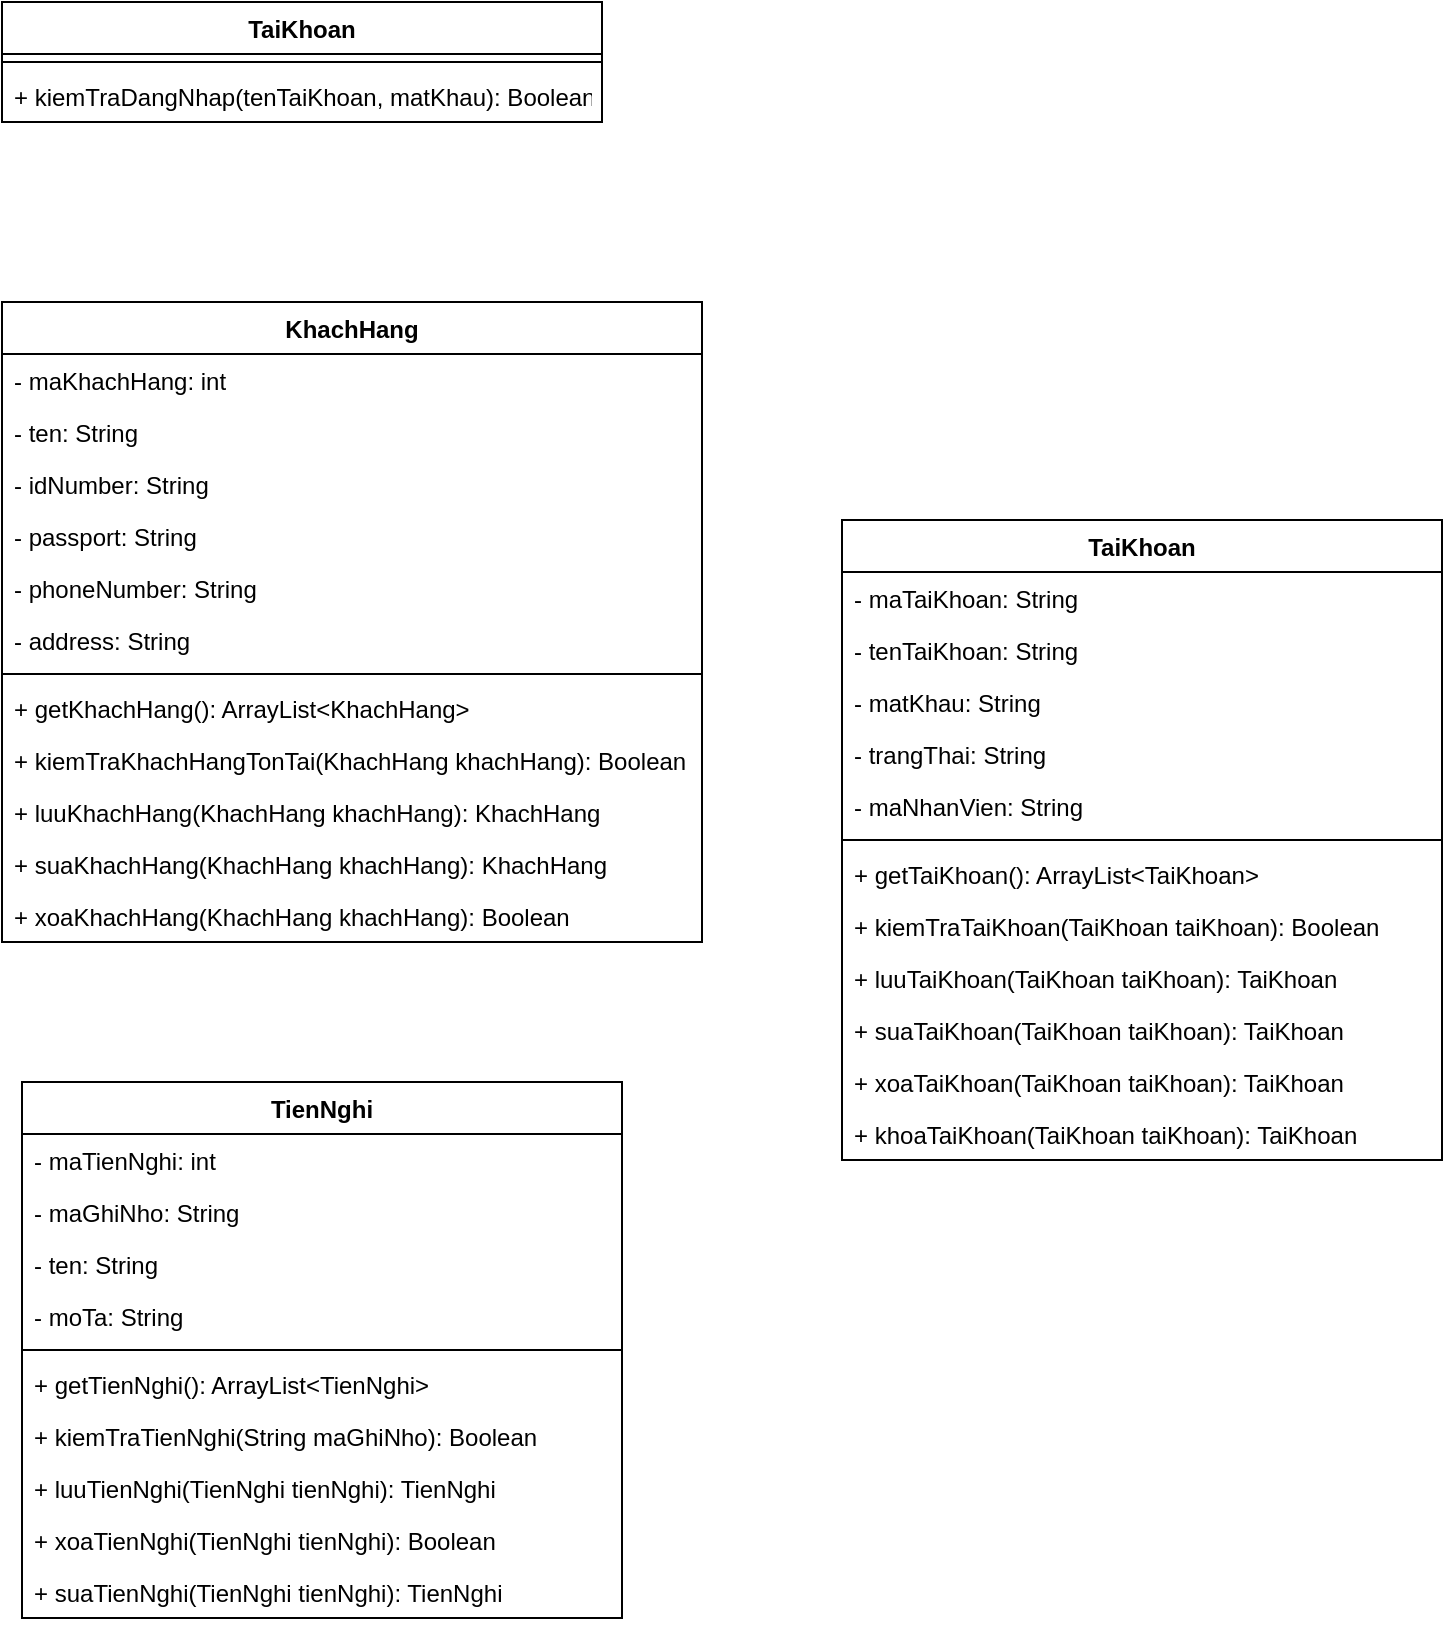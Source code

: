 <mxfile version="13.9.9" type="device"><diagram id="drBVWFOkHrqky_EfCSVb" name="Page-1"><mxGraphModel dx="926" dy="626" grid="1" gridSize="10" guides="1" tooltips="1" connect="1" arrows="1" fold="1" page="1" pageScale="1" pageWidth="850" pageHeight="1100" math="0" shadow="0"><root><mxCell id="0"/><mxCell id="1" parent="0"/><mxCell id="nTE-sDuiS-8O_n00nNks-2" value="TaiKhoan" style="swimlane;fontStyle=1;align=center;verticalAlign=top;childLayout=stackLayout;horizontal=1;startSize=26;horizontalStack=0;resizeParent=1;resizeParentMax=0;resizeLast=0;collapsible=1;marginBottom=0;" parent="1" vertex="1"><mxGeometry x="30" y="170" width="300" height="60" as="geometry"/></mxCell><mxCell id="nTE-sDuiS-8O_n00nNks-4" value="" style="line;strokeWidth=1;fillColor=none;align=left;verticalAlign=middle;spacingTop=-1;spacingLeft=3;spacingRight=3;rotatable=0;labelPosition=right;points=[];portConstraint=eastwest;" parent="nTE-sDuiS-8O_n00nNks-2" vertex="1"><mxGeometry y="26" width="300" height="8" as="geometry"/></mxCell><mxCell id="nTE-sDuiS-8O_n00nNks-5" value="+ kiemTraDangNhap(tenTaiKhoan, matKhau): Boolean" style="text;strokeColor=none;fillColor=none;align=left;verticalAlign=top;spacingLeft=4;spacingRight=4;overflow=hidden;rotatable=0;points=[[0,0.5],[1,0.5]];portConstraint=eastwest;" parent="nTE-sDuiS-8O_n00nNks-2" vertex="1"><mxGeometry y="34" width="300" height="26" as="geometry"/></mxCell><mxCell id="nTE-sDuiS-8O_n00nNks-7" value="KhachHang" style="swimlane;fontStyle=1;align=center;verticalAlign=top;childLayout=stackLayout;horizontal=1;startSize=26;horizontalStack=0;resizeParent=1;resizeParentMax=0;resizeLast=0;collapsible=1;marginBottom=0;" parent="1" vertex="1"><mxGeometry x="30" y="320" width="350" height="320" as="geometry"/></mxCell><mxCell id="nTE-sDuiS-8O_n00nNks-42" value="- maKhachHang: int" style="text;strokeColor=none;fillColor=none;align=left;verticalAlign=top;spacingLeft=4;spacingRight=4;overflow=hidden;rotatable=0;points=[[0,0.5],[1,0.5]];portConstraint=eastwest;" parent="nTE-sDuiS-8O_n00nNks-7" vertex="1"><mxGeometry y="26" width="350" height="26" as="geometry"/></mxCell><mxCell id="nTE-sDuiS-8O_n00nNks-10" value="- ten: String" style="text;strokeColor=none;fillColor=none;align=left;verticalAlign=top;spacingLeft=4;spacingRight=4;overflow=hidden;rotatable=0;points=[[0,0.5],[1,0.5]];portConstraint=eastwest;" parent="nTE-sDuiS-8O_n00nNks-7" vertex="1"><mxGeometry y="52" width="350" height="26" as="geometry"/></mxCell><mxCell id="nTE-sDuiS-8O_n00nNks-11" value="- idNumber: String" style="text;strokeColor=none;fillColor=none;align=left;verticalAlign=top;spacingLeft=4;spacingRight=4;overflow=hidden;rotatable=0;points=[[0,0.5],[1,0.5]];portConstraint=eastwest;" parent="nTE-sDuiS-8O_n00nNks-7" vertex="1"><mxGeometry y="78" width="350" height="26" as="geometry"/></mxCell><mxCell id="nTE-sDuiS-8O_n00nNks-12" value="- passport: String" style="text;strokeColor=none;fillColor=none;align=left;verticalAlign=top;spacingLeft=4;spacingRight=4;overflow=hidden;rotatable=0;points=[[0,0.5],[1,0.5]];portConstraint=eastwest;" parent="nTE-sDuiS-8O_n00nNks-7" vertex="1"><mxGeometry y="104" width="350" height="26" as="geometry"/></mxCell><mxCell id="nTE-sDuiS-8O_n00nNks-13" value="- phoneNumber: String" style="text;strokeColor=none;fillColor=none;align=left;verticalAlign=top;spacingLeft=4;spacingRight=4;overflow=hidden;rotatable=0;points=[[0,0.5],[1,0.5]];portConstraint=eastwest;" parent="nTE-sDuiS-8O_n00nNks-7" vertex="1"><mxGeometry y="130" width="350" height="26" as="geometry"/></mxCell><mxCell id="nTE-sDuiS-8O_n00nNks-14" value="- address: String" style="text;strokeColor=none;fillColor=none;align=left;verticalAlign=top;spacingLeft=4;spacingRight=4;overflow=hidden;rotatable=0;points=[[0,0.5],[1,0.5]];portConstraint=eastwest;" parent="nTE-sDuiS-8O_n00nNks-7" vertex="1"><mxGeometry y="156" width="350" height="26" as="geometry"/></mxCell><mxCell id="nTE-sDuiS-8O_n00nNks-8" value="" style="line;strokeWidth=1;fillColor=none;align=left;verticalAlign=middle;spacingTop=-1;spacingLeft=3;spacingRight=3;rotatable=0;labelPosition=right;points=[];portConstraint=eastwest;" parent="nTE-sDuiS-8O_n00nNks-7" vertex="1"><mxGeometry y="182" width="350" height="8" as="geometry"/></mxCell><mxCell id="nTE-sDuiS-8O_n00nNks-9" value="+ getKhachHang(): ArrayList&lt;KhachHang&gt;" style="text;strokeColor=none;fillColor=none;align=left;verticalAlign=top;spacingLeft=4;spacingRight=4;overflow=hidden;rotatable=0;points=[[0,0.5],[1,0.5]];portConstraint=eastwest;" parent="nTE-sDuiS-8O_n00nNks-7" vertex="1"><mxGeometry y="190" width="350" height="26" as="geometry"/></mxCell><mxCell id="nTE-sDuiS-8O_n00nNks-16" value="+ kiemTraKhachHangTonTai(KhachHang khachHang): Boolean" style="text;strokeColor=none;fillColor=none;align=left;verticalAlign=top;spacingLeft=4;spacingRight=4;overflow=hidden;rotatable=0;points=[[0,0.5],[1,0.5]];portConstraint=eastwest;" parent="nTE-sDuiS-8O_n00nNks-7" vertex="1"><mxGeometry y="216" width="350" height="26" as="geometry"/></mxCell><mxCell id="nTE-sDuiS-8O_n00nNks-44" value="+ luuKhachHang(KhachHang khachHang): KhachHang" style="text;strokeColor=none;fillColor=none;align=left;verticalAlign=top;spacingLeft=4;spacingRight=4;overflow=hidden;rotatable=0;points=[[0,0.5],[1,0.5]];portConstraint=eastwest;" parent="nTE-sDuiS-8O_n00nNks-7" vertex="1"><mxGeometry y="242" width="350" height="26" as="geometry"/></mxCell><mxCell id="nTE-sDuiS-8O_n00nNks-46" value="+ suaKhachHang(KhachHang khachHang): KhachHang" style="text;strokeColor=none;fillColor=none;align=left;verticalAlign=top;spacingLeft=4;spacingRight=4;overflow=hidden;rotatable=0;points=[[0,0.5],[1,0.5]];portConstraint=eastwest;" parent="nTE-sDuiS-8O_n00nNks-7" vertex="1"><mxGeometry y="268" width="350" height="26" as="geometry"/></mxCell><mxCell id="nTE-sDuiS-8O_n00nNks-45" value="+ xoaKhachHang(KhachHang khachHang): Boolean" style="text;strokeColor=none;fillColor=none;align=left;verticalAlign=top;spacingLeft=4;spacingRight=4;overflow=hidden;rotatable=0;points=[[0,0.5],[1,0.5]];portConstraint=eastwest;" parent="nTE-sDuiS-8O_n00nNks-7" vertex="1"><mxGeometry y="294" width="350" height="26" as="geometry"/></mxCell><mxCell id="nTE-sDuiS-8O_n00nNks-18" value="TienNghi" style="swimlane;fontStyle=1;align=center;verticalAlign=top;childLayout=stackLayout;horizontal=1;startSize=26;horizontalStack=0;resizeParent=1;resizeParentMax=0;resizeLast=0;collapsible=1;marginBottom=0;" parent="1" vertex="1"><mxGeometry x="40" y="710" width="300" height="268" as="geometry"/></mxCell><mxCell id="nTE-sDuiS-8O_n00nNks-43" value="- maTienNghi: int" style="text;strokeColor=none;fillColor=none;align=left;verticalAlign=top;spacingLeft=4;spacingRight=4;overflow=hidden;rotatable=0;points=[[0,0.5],[1,0.5]];portConstraint=eastwest;" parent="nTE-sDuiS-8O_n00nNks-18" vertex="1"><mxGeometry y="26" width="300" height="26" as="geometry"/></mxCell><mxCell id="nTE-sDuiS-8O_n00nNks-28" value="- maGhiNho: String" style="text;strokeColor=none;fillColor=none;align=left;verticalAlign=top;spacingLeft=4;spacingRight=4;overflow=hidden;rotatable=0;points=[[0,0.5],[1,0.5]];portConstraint=eastwest;" parent="nTE-sDuiS-8O_n00nNks-18" vertex="1"><mxGeometry y="52" width="300" height="26" as="geometry"/></mxCell><mxCell id="nTE-sDuiS-8O_n00nNks-19" value="- ten: String" style="text;strokeColor=none;fillColor=none;align=left;verticalAlign=top;spacingLeft=4;spacingRight=4;overflow=hidden;rotatable=0;points=[[0,0.5],[1,0.5]];portConstraint=eastwest;" parent="nTE-sDuiS-8O_n00nNks-18" vertex="1"><mxGeometry y="78" width="300" height="26" as="geometry"/></mxCell><mxCell id="nTE-sDuiS-8O_n00nNks-20" value="- moTa: String" style="text;strokeColor=none;fillColor=none;align=left;verticalAlign=top;spacingLeft=4;spacingRight=4;overflow=hidden;rotatable=0;points=[[0,0.5],[1,0.5]];portConstraint=eastwest;" parent="nTE-sDuiS-8O_n00nNks-18" vertex="1"><mxGeometry y="104" width="300" height="26" as="geometry"/></mxCell><mxCell id="nTE-sDuiS-8O_n00nNks-24" value="" style="line;strokeWidth=1;fillColor=none;align=left;verticalAlign=middle;spacingTop=-1;spacingLeft=3;spacingRight=3;rotatable=0;labelPosition=right;points=[];portConstraint=eastwest;" parent="nTE-sDuiS-8O_n00nNks-18" vertex="1"><mxGeometry y="130" width="300" height="8" as="geometry"/></mxCell><mxCell id="nTE-sDuiS-8O_n00nNks-25" value="+ getTienNghi(): ArrayList&lt;TienNghi&gt;" style="text;strokeColor=none;fillColor=none;align=left;verticalAlign=top;spacingLeft=4;spacingRight=4;overflow=hidden;rotatable=0;points=[[0,0.5],[1,0.5]];portConstraint=eastwest;" parent="nTE-sDuiS-8O_n00nNks-18" vertex="1"><mxGeometry y="138" width="300" height="26" as="geometry"/></mxCell><mxCell id="nTE-sDuiS-8O_n00nNks-26" value="+ kiemTraTienNghi(String maGhiNho): Boolean" style="text;strokeColor=none;fillColor=none;align=left;verticalAlign=top;spacingLeft=4;spacingRight=4;overflow=hidden;rotatable=0;points=[[0,0.5],[1,0.5]];portConstraint=eastwest;" parent="nTE-sDuiS-8O_n00nNks-18" vertex="1"><mxGeometry y="164" width="300" height="26" as="geometry"/></mxCell><mxCell id="nTE-sDuiS-8O_n00nNks-29" value="+ luuTienNghi(TienNghi tienNghi): TienNghi" style="text;strokeColor=none;fillColor=none;align=left;verticalAlign=top;spacingLeft=4;spacingRight=4;overflow=hidden;rotatable=0;points=[[0,0.5],[1,0.5]];portConstraint=eastwest;" parent="nTE-sDuiS-8O_n00nNks-18" vertex="1"><mxGeometry y="190" width="300" height="26" as="geometry"/></mxCell><mxCell id="nTE-sDuiS-8O_n00nNks-30" value="+ xoaTienNghi(TienNghi tienNghi): Boolean" style="text;strokeColor=none;fillColor=none;align=left;verticalAlign=top;spacingLeft=4;spacingRight=4;overflow=hidden;rotatable=0;points=[[0,0.5],[1,0.5]];portConstraint=eastwest;" parent="nTE-sDuiS-8O_n00nNks-18" vertex="1"><mxGeometry y="216" width="300" height="26" as="geometry"/></mxCell><mxCell id="nTE-sDuiS-8O_n00nNks-31" value="+ suaTienNghi(TienNghi tienNghi): TienNghi" style="text;strokeColor=none;fillColor=none;align=left;verticalAlign=top;spacingLeft=4;spacingRight=4;overflow=hidden;rotatable=0;points=[[0,0.5],[1,0.5]];portConstraint=eastwest;" parent="nTE-sDuiS-8O_n00nNks-18" vertex="1"><mxGeometry y="242" width="300" height="26" as="geometry"/></mxCell><mxCell id="nTE-sDuiS-8O_n00nNks-32" value="TaiKhoan" style="swimlane;fontStyle=1;align=center;verticalAlign=top;childLayout=stackLayout;horizontal=1;startSize=26;horizontalStack=0;resizeParent=1;resizeParentMax=0;resizeLast=0;collapsible=1;marginBottom=0;" parent="1" vertex="1"><mxGeometry x="450" y="429" width="300" height="320" as="geometry"/></mxCell><mxCell id="nTE-sDuiS-8O_n00nNks-33" value="- maTaiKhoan: String" style="text;strokeColor=none;fillColor=none;align=left;verticalAlign=top;spacingLeft=4;spacingRight=4;overflow=hidden;rotatable=0;points=[[0,0.5],[1,0.5]];portConstraint=eastwest;" parent="nTE-sDuiS-8O_n00nNks-32" vertex="1"><mxGeometry y="26" width="300" height="26" as="geometry"/></mxCell><mxCell id="nTE-sDuiS-8O_n00nNks-34" value="- tenTaiKhoan: String" style="text;strokeColor=none;fillColor=none;align=left;verticalAlign=top;spacingLeft=4;spacingRight=4;overflow=hidden;rotatable=0;points=[[0,0.5],[1,0.5]];portConstraint=eastwest;" parent="nTE-sDuiS-8O_n00nNks-32" vertex="1"><mxGeometry y="52" width="300" height="26" as="geometry"/></mxCell><mxCell id="nTE-sDuiS-8O_n00nNks-35" value="- matKhau: String" style="text;strokeColor=none;fillColor=none;align=left;verticalAlign=top;spacingLeft=4;spacingRight=4;overflow=hidden;rotatable=0;points=[[0,0.5],[1,0.5]];portConstraint=eastwest;" parent="nTE-sDuiS-8O_n00nNks-32" vertex="1"><mxGeometry y="78" width="300" height="26" as="geometry"/></mxCell><mxCell id="nTE-sDuiS-8O_n00nNks-53" value="- trangThai: String" style="text;strokeColor=none;fillColor=none;align=left;verticalAlign=top;spacingLeft=4;spacingRight=4;overflow=hidden;rotatable=0;points=[[0,0.5],[1,0.5]];portConstraint=eastwest;" parent="nTE-sDuiS-8O_n00nNks-32" vertex="1"><mxGeometry y="104" width="300" height="26" as="geometry"/></mxCell><mxCell id="nTE-sDuiS-8O_n00nNks-47" value="- maNhanVien: String" style="text;strokeColor=none;fillColor=none;align=left;verticalAlign=top;spacingLeft=4;spacingRight=4;overflow=hidden;rotatable=0;points=[[0,0.5],[1,0.5]];portConstraint=eastwest;" parent="nTE-sDuiS-8O_n00nNks-32" vertex="1"><mxGeometry y="130" width="300" height="26" as="geometry"/></mxCell><mxCell id="nTE-sDuiS-8O_n00nNks-36" value="" style="line;strokeWidth=1;fillColor=none;align=left;verticalAlign=middle;spacingTop=-1;spacingLeft=3;spacingRight=3;rotatable=0;labelPosition=right;points=[];portConstraint=eastwest;" parent="nTE-sDuiS-8O_n00nNks-32" vertex="1"><mxGeometry y="156" width="300" height="8" as="geometry"/></mxCell><mxCell id="nTE-sDuiS-8O_n00nNks-40" value="+ getTaiKhoan(): ArrayList&lt;TaiKhoan&gt;" style="text;strokeColor=none;fillColor=none;align=left;verticalAlign=top;spacingLeft=4;spacingRight=4;overflow=hidden;rotatable=0;points=[[0,0.5],[1,0.5]];portConstraint=eastwest;" parent="nTE-sDuiS-8O_n00nNks-32" vertex="1"><mxGeometry y="164" width="300" height="26" as="geometry"/></mxCell><mxCell id="nTE-sDuiS-8O_n00nNks-48" value="+ kiemTraTaiKhoan(TaiKhoan taiKhoan): Boolean" style="text;strokeColor=none;fillColor=none;align=left;verticalAlign=top;spacingLeft=4;spacingRight=4;overflow=hidden;rotatable=0;points=[[0,0.5],[1,0.5]];portConstraint=eastwest;" parent="nTE-sDuiS-8O_n00nNks-32" vertex="1"><mxGeometry y="190" width="300" height="26" as="geometry"/></mxCell><mxCell id="nTE-sDuiS-8O_n00nNks-50" value="+ luuTaiKhoan(TaiKhoan taiKhoan): TaiKhoan" style="text;strokeColor=none;fillColor=none;align=left;verticalAlign=top;spacingLeft=4;spacingRight=4;overflow=hidden;rotatable=0;points=[[0,0.5],[1,0.5]];portConstraint=eastwest;" parent="nTE-sDuiS-8O_n00nNks-32" vertex="1"><mxGeometry y="216" width="300" height="26" as="geometry"/></mxCell><mxCell id="nTE-sDuiS-8O_n00nNks-49" value="+ suaTaiKhoan(TaiKhoan taiKhoan): TaiKhoan" style="text;strokeColor=none;fillColor=none;align=left;verticalAlign=top;spacingLeft=4;spacingRight=4;overflow=hidden;rotatable=0;points=[[0,0.5],[1,0.5]];portConstraint=eastwest;" parent="nTE-sDuiS-8O_n00nNks-32" vertex="1"><mxGeometry y="242" width="300" height="26" as="geometry"/></mxCell><mxCell id="nTE-sDuiS-8O_n00nNks-51" value="+ xoaTaiKhoan(TaiKhoan taiKhoan): TaiKhoan" style="text;strokeColor=none;fillColor=none;align=left;verticalAlign=top;spacingLeft=4;spacingRight=4;overflow=hidden;rotatable=0;points=[[0,0.5],[1,0.5]];portConstraint=eastwest;" parent="nTE-sDuiS-8O_n00nNks-32" vertex="1"><mxGeometry y="268" width="300" height="26" as="geometry"/></mxCell><mxCell id="nTE-sDuiS-8O_n00nNks-52" value="+ khoaTaiKhoan(TaiKhoan taiKhoan): TaiKhoan" style="text;strokeColor=none;fillColor=none;align=left;verticalAlign=top;spacingLeft=4;spacingRight=4;overflow=hidden;rotatable=0;points=[[0,0.5],[1,0.5]];portConstraint=eastwest;" parent="nTE-sDuiS-8O_n00nNks-32" vertex="1"><mxGeometry y="294" width="300" height="26" as="geometry"/></mxCell></root></mxGraphModel></diagram></mxfile>